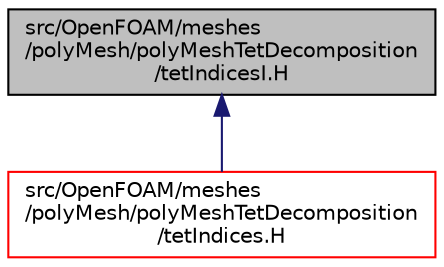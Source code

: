 digraph "src/OpenFOAM/meshes/polyMesh/polyMeshTetDecomposition/tetIndicesI.H"
{
  bgcolor="transparent";
  edge [fontname="Helvetica",fontsize="10",labelfontname="Helvetica",labelfontsize="10"];
  node [fontname="Helvetica",fontsize="10",shape=record];
  Node1 [label="src/OpenFOAM/meshes\l/polyMesh/polyMeshTetDecomposition\l/tetIndicesI.H",height=0.2,width=0.4,color="black", fillcolor="grey75", style="filled", fontcolor="black"];
  Node1 -> Node2 [dir="back",color="midnightblue",fontsize="10",style="solid",fontname="Helvetica"];
  Node2 [label="src/OpenFOAM/meshes\l/polyMesh/polyMeshTetDecomposition\l/tetIndices.H",height=0.2,width=0.4,color="red",URL="$a08656.html"];
}
